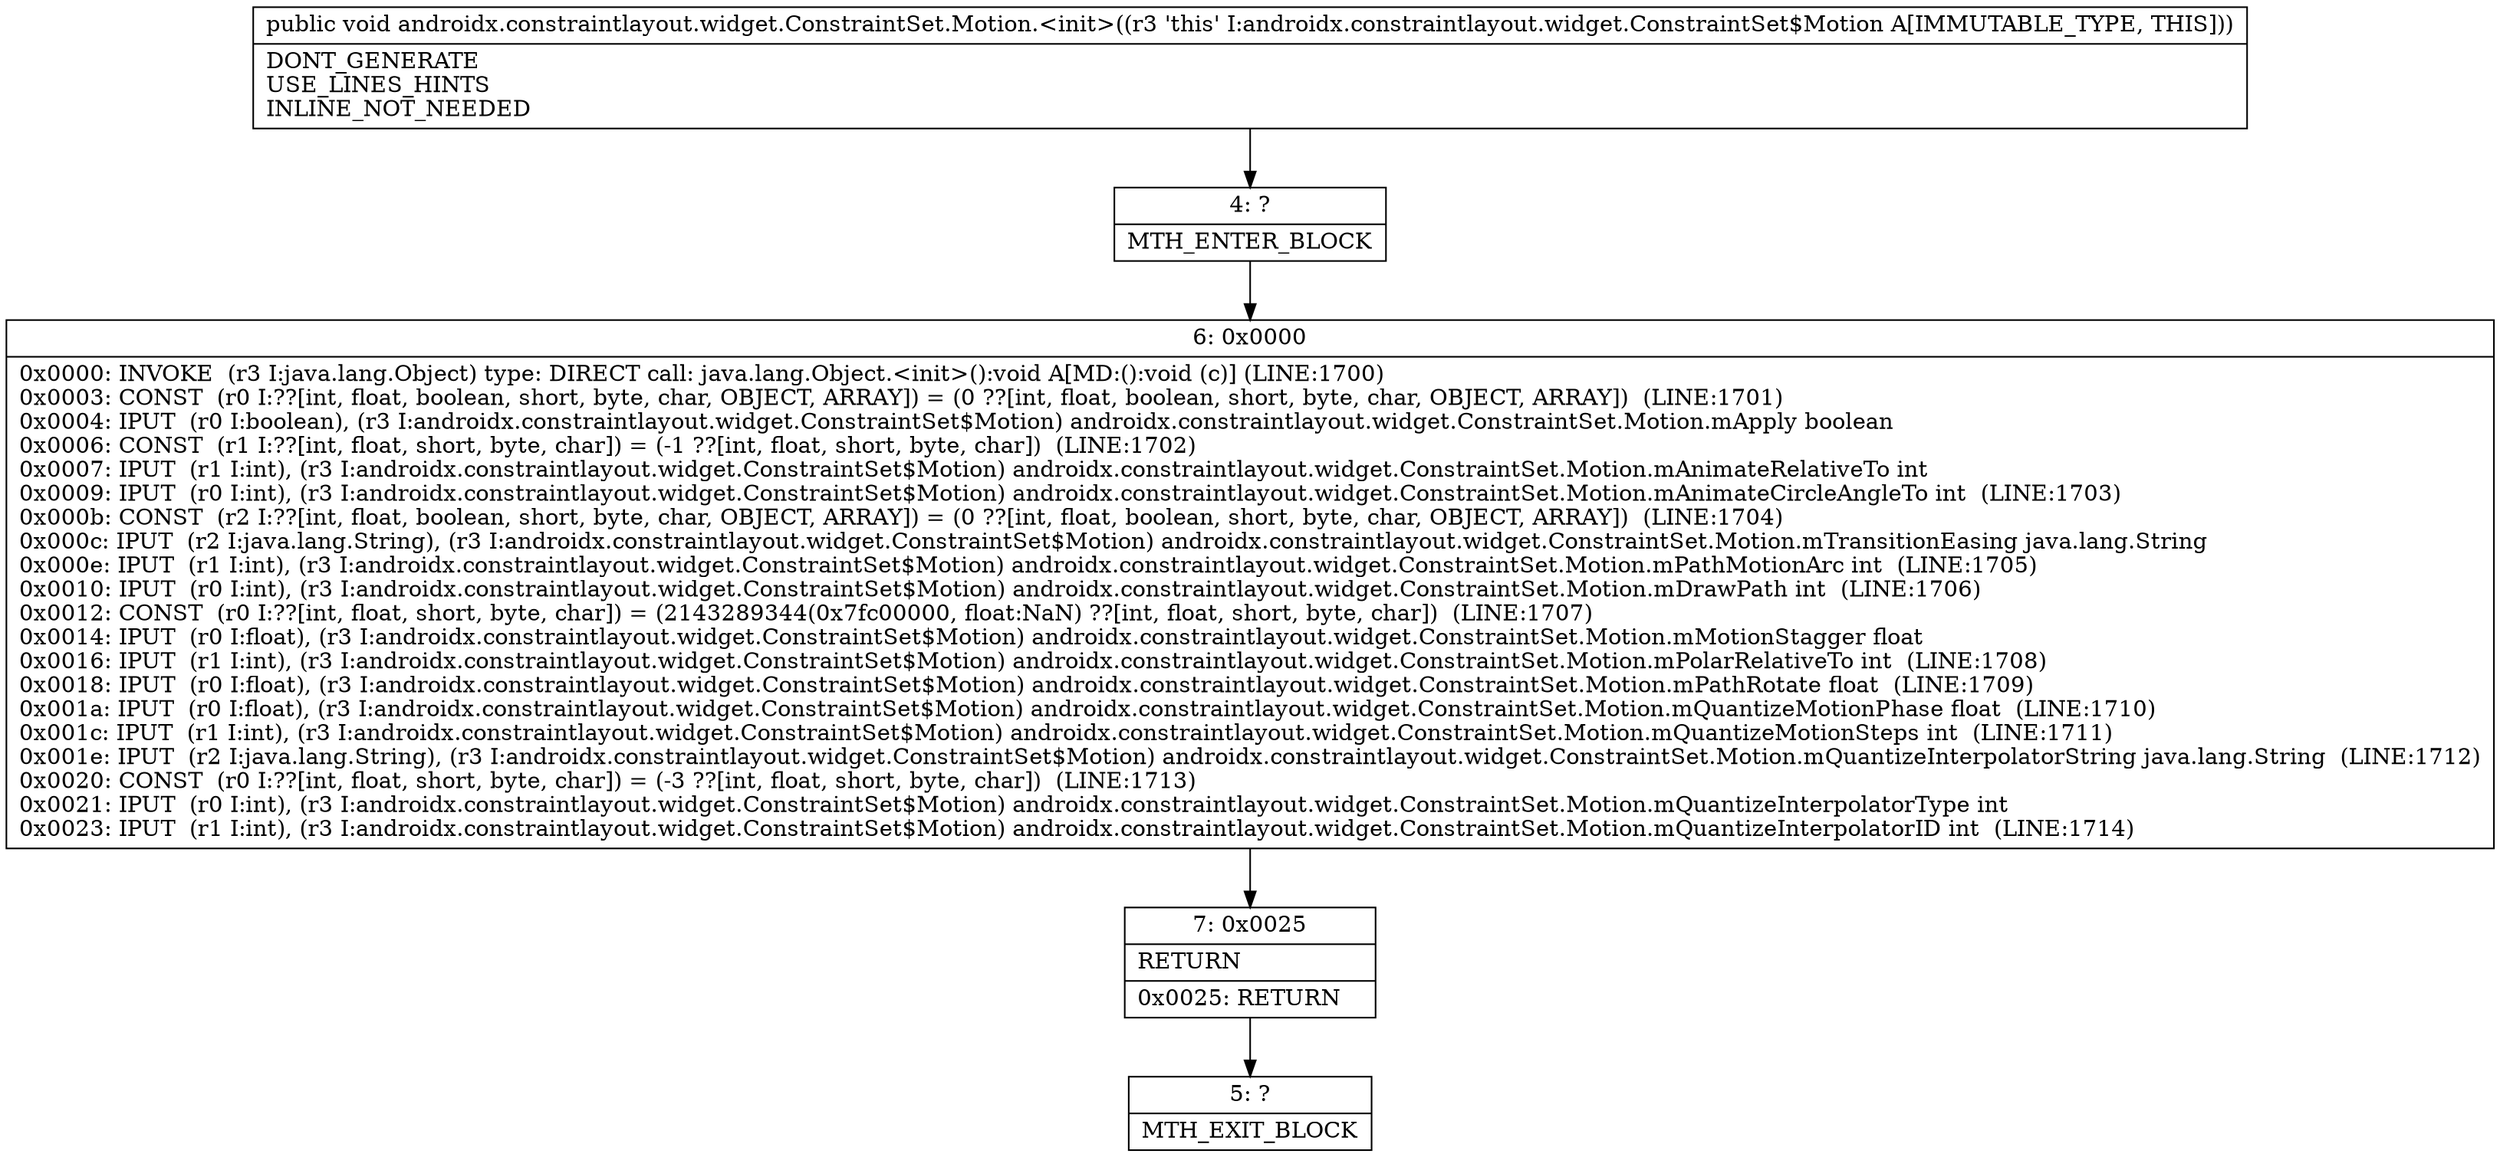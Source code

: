 digraph "CFG forandroidx.constraintlayout.widget.ConstraintSet.Motion.\<init\>()V" {
Node_4 [shape=record,label="{4\:\ ?|MTH_ENTER_BLOCK\l}"];
Node_6 [shape=record,label="{6\:\ 0x0000|0x0000: INVOKE  (r3 I:java.lang.Object) type: DIRECT call: java.lang.Object.\<init\>():void A[MD:():void (c)] (LINE:1700)\l0x0003: CONST  (r0 I:??[int, float, boolean, short, byte, char, OBJECT, ARRAY]) = (0 ??[int, float, boolean, short, byte, char, OBJECT, ARRAY])  (LINE:1701)\l0x0004: IPUT  (r0 I:boolean), (r3 I:androidx.constraintlayout.widget.ConstraintSet$Motion) androidx.constraintlayout.widget.ConstraintSet.Motion.mApply boolean \l0x0006: CONST  (r1 I:??[int, float, short, byte, char]) = (\-1 ??[int, float, short, byte, char])  (LINE:1702)\l0x0007: IPUT  (r1 I:int), (r3 I:androidx.constraintlayout.widget.ConstraintSet$Motion) androidx.constraintlayout.widget.ConstraintSet.Motion.mAnimateRelativeTo int \l0x0009: IPUT  (r0 I:int), (r3 I:androidx.constraintlayout.widget.ConstraintSet$Motion) androidx.constraintlayout.widget.ConstraintSet.Motion.mAnimateCircleAngleTo int  (LINE:1703)\l0x000b: CONST  (r2 I:??[int, float, boolean, short, byte, char, OBJECT, ARRAY]) = (0 ??[int, float, boolean, short, byte, char, OBJECT, ARRAY])  (LINE:1704)\l0x000c: IPUT  (r2 I:java.lang.String), (r3 I:androidx.constraintlayout.widget.ConstraintSet$Motion) androidx.constraintlayout.widget.ConstraintSet.Motion.mTransitionEasing java.lang.String \l0x000e: IPUT  (r1 I:int), (r3 I:androidx.constraintlayout.widget.ConstraintSet$Motion) androidx.constraintlayout.widget.ConstraintSet.Motion.mPathMotionArc int  (LINE:1705)\l0x0010: IPUT  (r0 I:int), (r3 I:androidx.constraintlayout.widget.ConstraintSet$Motion) androidx.constraintlayout.widget.ConstraintSet.Motion.mDrawPath int  (LINE:1706)\l0x0012: CONST  (r0 I:??[int, float, short, byte, char]) = (2143289344(0x7fc00000, float:NaN) ??[int, float, short, byte, char])  (LINE:1707)\l0x0014: IPUT  (r0 I:float), (r3 I:androidx.constraintlayout.widget.ConstraintSet$Motion) androidx.constraintlayout.widget.ConstraintSet.Motion.mMotionStagger float \l0x0016: IPUT  (r1 I:int), (r3 I:androidx.constraintlayout.widget.ConstraintSet$Motion) androidx.constraintlayout.widget.ConstraintSet.Motion.mPolarRelativeTo int  (LINE:1708)\l0x0018: IPUT  (r0 I:float), (r3 I:androidx.constraintlayout.widget.ConstraintSet$Motion) androidx.constraintlayout.widget.ConstraintSet.Motion.mPathRotate float  (LINE:1709)\l0x001a: IPUT  (r0 I:float), (r3 I:androidx.constraintlayout.widget.ConstraintSet$Motion) androidx.constraintlayout.widget.ConstraintSet.Motion.mQuantizeMotionPhase float  (LINE:1710)\l0x001c: IPUT  (r1 I:int), (r3 I:androidx.constraintlayout.widget.ConstraintSet$Motion) androidx.constraintlayout.widget.ConstraintSet.Motion.mQuantizeMotionSteps int  (LINE:1711)\l0x001e: IPUT  (r2 I:java.lang.String), (r3 I:androidx.constraintlayout.widget.ConstraintSet$Motion) androidx.constraintlayout.widget.ConstraintSet.Motion.mQuantizeInterpolatorString java.lang.String  (LINE:1712)\l0x0020: CONST  (r0 I:??[int, float, short, byte, char]) = (\-3 ??[int, float, short, byte, char])  (LINE:1713)\l0x0021: IPUT  (r0 I:int), (r3 I:androidx.constraintlayout.widget.ConstraintSet$Motion) androidx.constraintlayout.widget.ConstraintSet.Motion.mQuantizeInterpolatorType int \l0x0023: IPUT  (r1 I:int), (r3 I:androidx.constraintlayout.widget.ConstraintSet$Motion) androidx.constraintlayout.widget.ConstraintSet.Motion.mQuantizeInterpolatorID int  (LINE:1714)\l}"];
Node_7 [shape=record,label="{7\:\ 0x0025|RETURN\l|0x0025: RETURN   \l}"];
Node_5 [shape=record,label="{5\:\ ?|MTH_EXIT_BLOCK\l}"];
MethodNode[shape=record,label="{public void androidx.constraintlayout.widget.ConstraintSet.Motion.\<init\>((r3 'this' I:androidx.constraintlayout.widget.ConstraintSet$Motion A[IMMUTABLE_TYPE, THIS]))  | DONT_GENERATE\lUSE_LINES_HINTS\lINLINE_NOT_NEEDED\l}"];
MethodNode -> Node_4;Node_4 -> Node_6;
Node_6 -> Node_7;
Node_7 -> Node_5;
}

